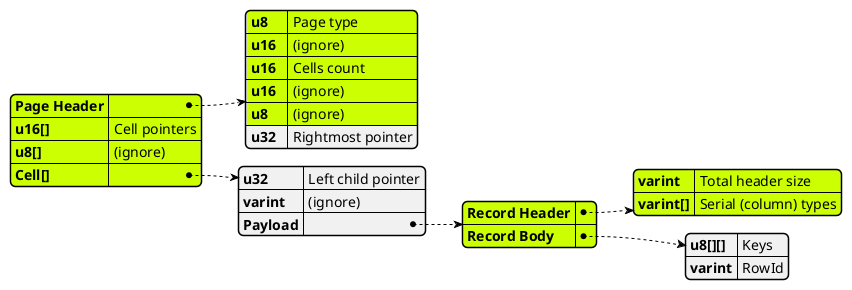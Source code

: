 @startjson
#highlight "Page Header"
#highlight "u16[]"
#highlight "u8[]"
#highlight "Cell[]"

#highlight "Page Header" / "u8"
#highlight "Page Header" / "u16"
#highlight "Page Header" / "u16 "
#highlight "Page Header" / "u16  "
#highlight "Page Header" / "u8"

#highlight "Cell[]" / "Payload" / "Record Header"
#highlight "Cell[]" / "Payload" / "Record Header" / "varint"
#highlight "Cell[]" / "Payload" / "Record Header" / "varint[]"

#highlight "Cell[]" / "Payload" / "Record Body"
{
   "Page Header": {
     "u8":    "Page type",
     "u16":   "(ignore)",
     "u16 ":  "Cells count",
     "u16  ": "(ignore)",
     "u8":    "(ignore)",
     "u32":   "Rightmost pointer"
   },
   "u16[]":  "Cell pointers",
   "u8[]":   "(ignore)",
   "Cell[]": {
     "u32":          "Left child pointer",
     "varint":       "(ignore)",
     "Payload": {
       "Record Header": {
         "varint":   "Total header size",
         "varint[]": "Serial (column) types"
       },
       "Record Body": {
         "u8[][]": "Keys",
         "varint": "RowId"
       }
     }
   }
}
@endjson
